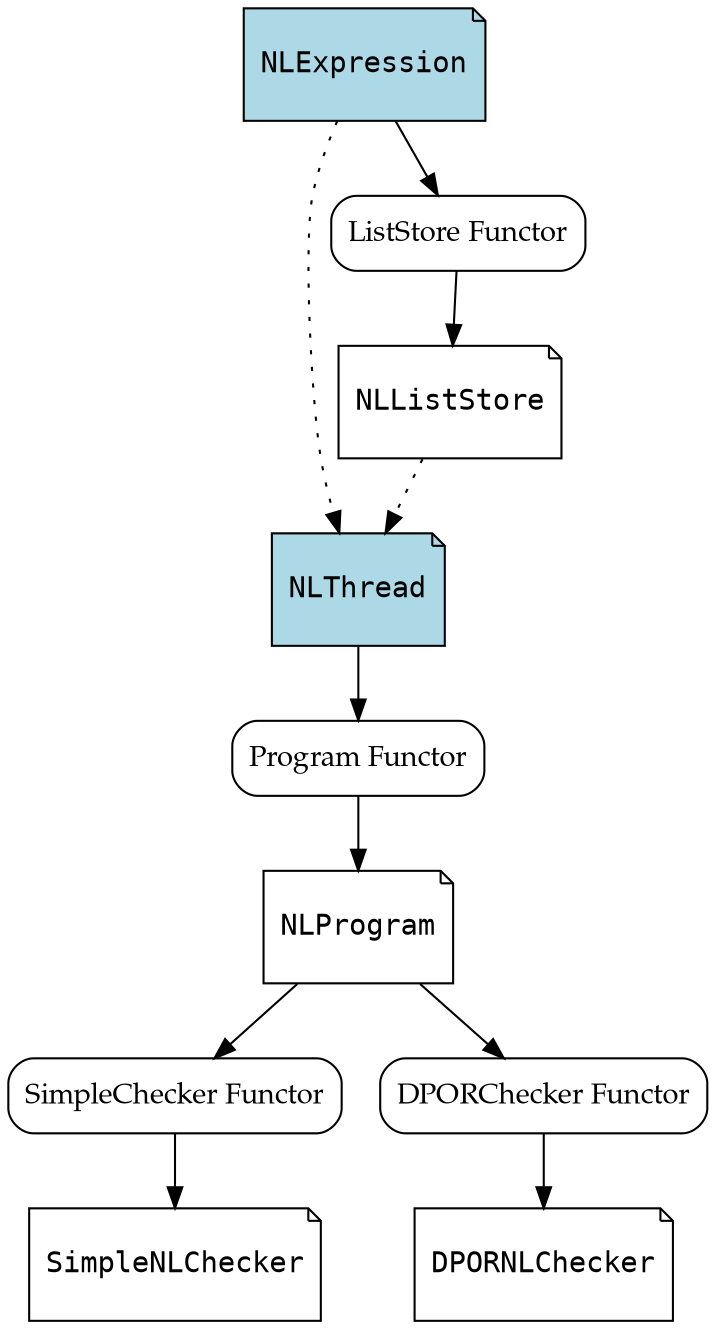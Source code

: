 digraph Functors {
    NLExpression, NLListStore, NLThread,
    NLProgram, SimpleNLChecker, DPORNLChecker
        [shape=note, fontname="Courier", height=0.75];
    NLExpression, NLThread [fillcolor=lightblue, style=filled];
    node [shape=box, style=rounded, fontname="Palatino"];
    NLExpression -> "ListStore Functor";
    "ListStore Functor" -> NLListStore;
    NLExpression -> NLThread [style=dotted];
    NLListStore -> NLThread [style=dotted];
    NLThread -> "Program Functor" -> NLProgram -> "SimpleChecker Functor"
        -> SimpleNLChecker;
    NLProgram -> "DPORChecker Functor" -> DPORNLChecker;
}
